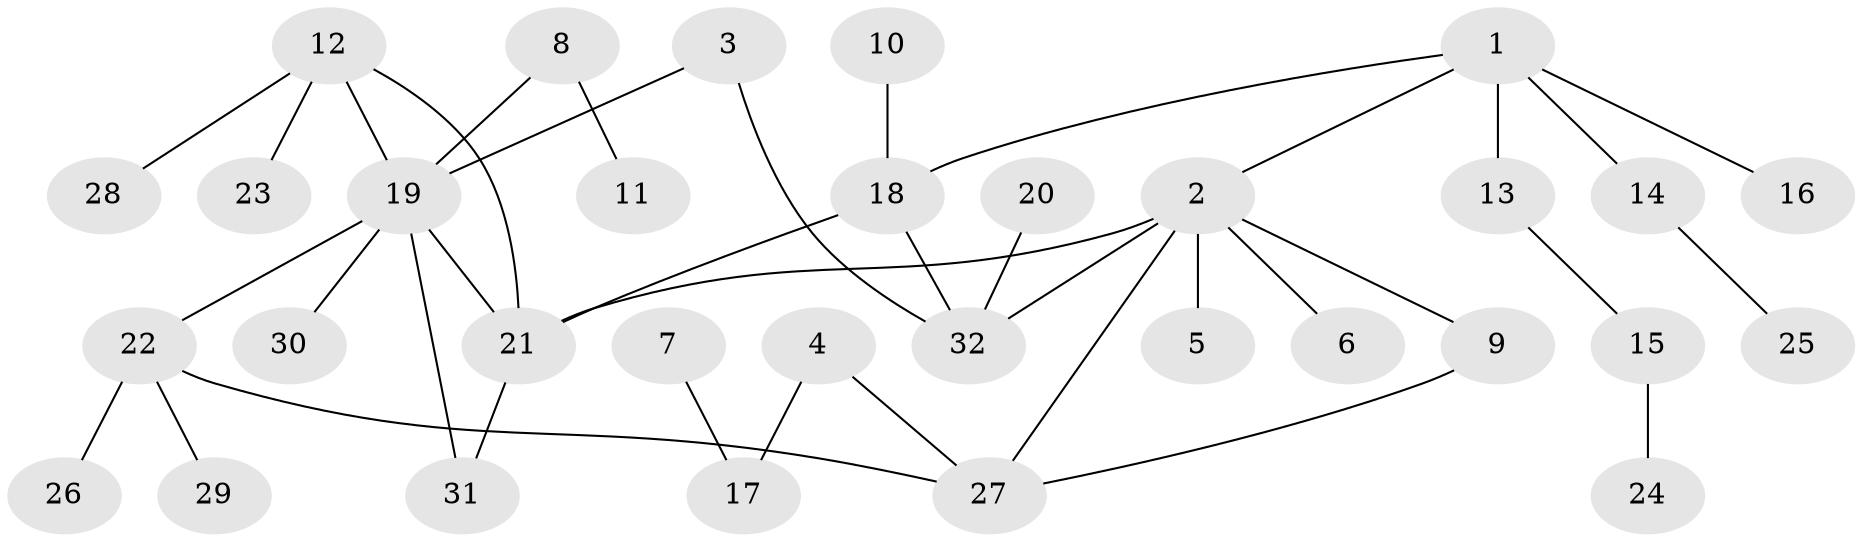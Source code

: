// original degree distribution, {8: 0.015873015873015872, 5: 0.06349206349206349, 3: 0.20634920634920634, 4: 0.047619047619047616, 1: 0.3968253968253968, 2: 0.2698412698412698}
// Generated by graph-tools (version 1.1) at 2025/49/03/09/25 03:49:22]
// undirected, 32 vertices, 38 edges
graph export_dot {
graph [start="1"]
  node [color=gray90,style=filled];
  1;
  2;
  3;
  4;
  5;
  6;
  7;
  8;
  9;
  10;
  11;
  12;
  13;
  14;
  15;
  16;
  17;
  18;
  19;
  20;
  21;
  22;
  23;
  24;
  25;
  26;
  27;
  28;
  29;
  30;
  31;
  32;
  1 -- 2 [weight=1.0];
  1 -- 13 [weight=1.0];
  1 -- 14 [weight=1.0];
  1 -- 16 [weight=1.0];
  1 -- 18 [weight=1.0];
  2 -- 5 [weight=1.0];
  2 -- 6 [weight=1.0];
  2 -- 9 [weight=1.0];
  2 -- 21 [weight=1.0];
  2 -- 27 [weight=1.0];
  2 -- 32 [weight=1.0];
  3 -- 19 [weight=1.0];
  3 -- 32 [weight=1.0];
  4 -- 17 [weight=1.0];
  4 -- 27 [weight=1.0];
  7 -- 17 [weight=1.0];
  8 -- 11 [weight=1.0];
  8 -- 19 [weight=1.0];
  9 -- 27 [weight=1.0];
  10 -- 18 [weight=1.0];
  12 -- 19 [weight=1.0];
  12 -- 21 [weight=1.0];
  12 -- 23 [weight=1.0];
  12 -- 28 [weight=1.0];
  13 -- 15 [weight=1.0];
  14 -- 25 [weight=1.0];
  15 -- 24 [weight=1.0];
  18 -- 21 [weight=1.0];
  18 -- 32 [weight=1.0];
  19 -- 21 [weight=1.0];
  19 -- 22 [weight=1.0];
  19 -- 30 [weight=1.0];
  19 -- 31 [weight=1.0];
  20 -- 32 [weight=1.0];
  21 -- 31 [weight=1.0];
  22 -- 26 [weight=1.0];
  22 -- 27 [weight=1.0];
  22 -- 29 [weight=1.0];
}
